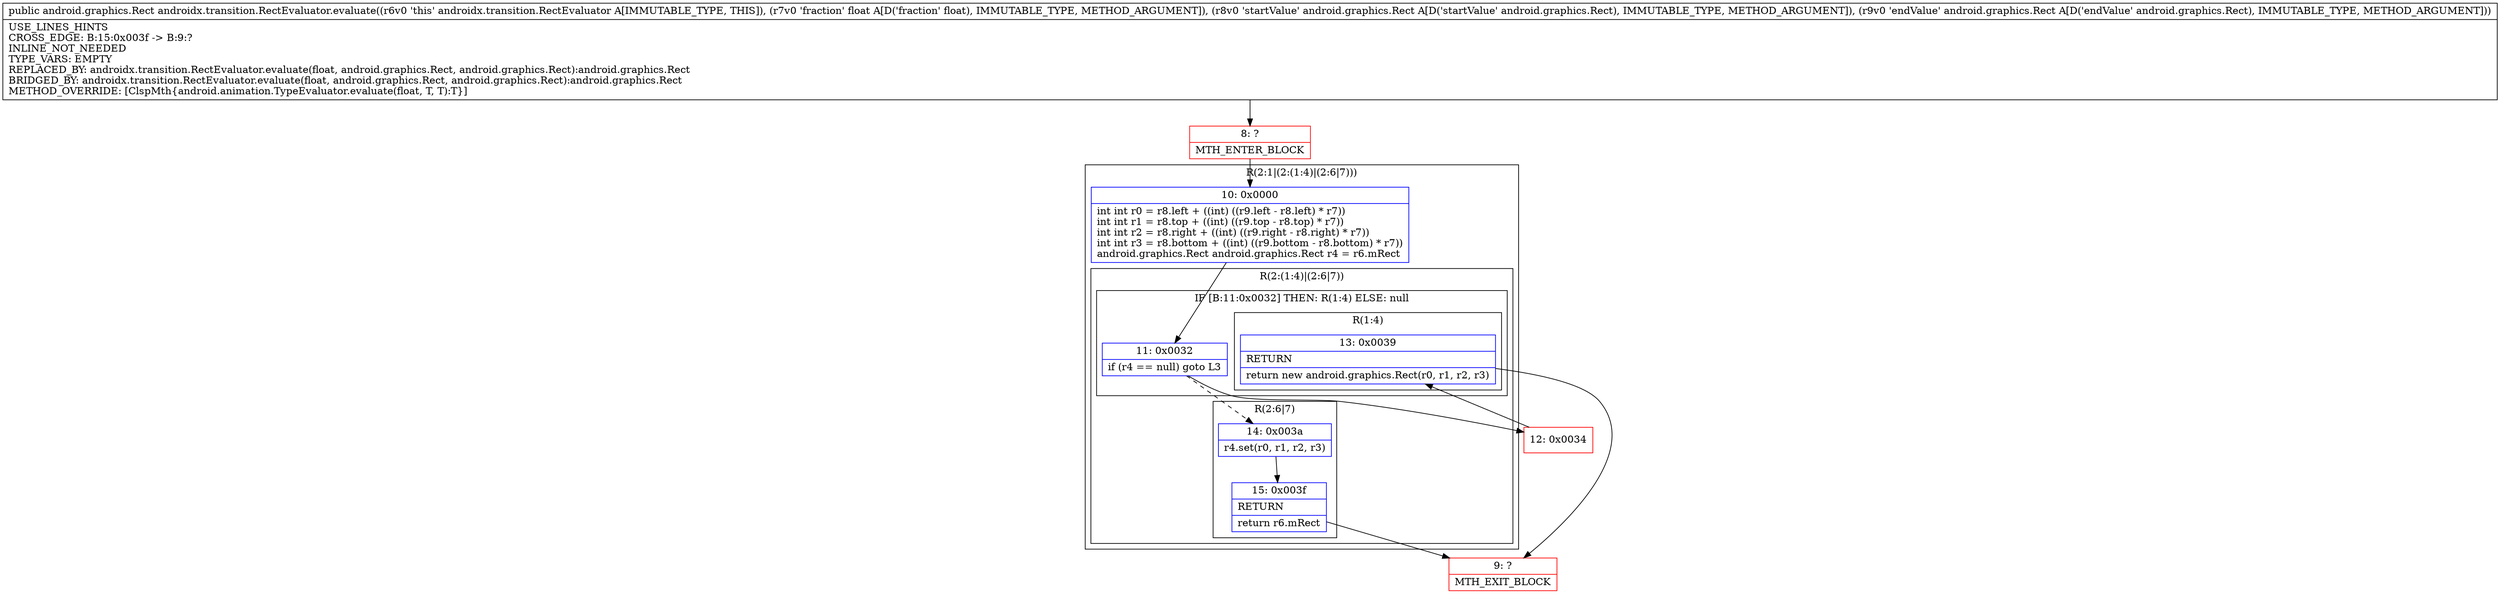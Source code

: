 digraph "CFG forandroidx.transition.RectEvaluator.evaluate(FLandroid\/graphics\/Rect;Landroid\/graphics\/Rect;)Landroid\/graphics\/Rect;" {
subgraph cluster_Region_435970635 {
label = "R(2:1|(2:(1:4)|(2:6|7)))";
node [shape=record,color=blue];
Node_10 [shape=record,label="{10\:\ 0x0000|int int r0 = r8.left + ((int) ((r9.left \- r8.left) * r7))\lint int r1 = r8.top + ((int) ((r9.top \- r8.top) * r7))\lint int r2 = r8.right + ((int) ((r9.right \- r8.right) * r7))\lint int r3 = r8.bottom + ((int) ((r9.bottom \- r8.bottom) * r7))\landroid.graphics.Rect android.graphics.Rect r4 = r6.mRect\l}"];
subgraph cluster_Region_906826847 {
label = "R(2:(1:4)|(2:6|7))";
node [shape=record,color=blue];
subgraph cluster_IfRegion_1228188758 {
label = "IF [B:11:0x0032] THEN: R(1:4) ELSE: null";
node [shape=record,color=blue];
Node_11 [shape=record,label="{11\:\ 0x0032|if (r4 == null) goto L3\l}"];
subgraph cluster_Region_1710880344 {
label = "R(1:4)";
node [shape=record,color=blue];
Node_13 [shape=record,label="{13\:\ 0x0039|RETURN\l|return new android.graphics.Rect(r0, r1, r2, r3)\l}"];
}
}
subgraph cluster_Region_743032993 {
label = "R(2:6|7)";
node [shape=record,color=blue];
Node_14 [shape=record,label="{14\:\ 0x003a|r4.set(r0, r1, r2, r3)\l}"];
Node_15 [shape=record,label="{15\:\ 0x003f|RETURN\l|return r6.mRect\l}"];
}
}
}
Node_8 [shape=record,color=red,label="{8\:\ ?|MTH_ENTER_BLOCK\l}"];
Node_12 [shape=record,color=red,label="{12\:\ 0x0034}"];
Node_9 [shape=record,color=red,label="{9\:\ ?|MTH_EXIT_BLOCK\l}"];
MethodNode[shape=record,label="{public android.graphics.Rect androidx.transition.RectEvaluator.evaluate((r6v0 'this' androidx.transition.RectEvaluator A[IMMUTABLE_TYPE, THIS]), (r7v0 'fraction' float A[D('fraction' float), IMMUTABLE_TYPE, METHOD_ARGUMENT]), (r8v0 'startValue' android.graphics.Rect A[D('startValue' android.graphics.Rect), IMMUTABLE_TYPE, METHOD_ARGUMENT]), (r9v0 'endValue' android.graphics.Rect A[D('endValue' android.graphics.Rect), IMMUTABLE_TYPE, METHOD_ARGUMENT]))  | USE_LINES_HINTS\lCROSS_EDGE: B:15:0x003f \-\> B:9:?\lINLINE_NOT_NEEDED\lTYPE_VARS: EMPTY\lREPLACED_BY: androidx.transition.RectEvaluator.evaluate(float, android.graphics.Rect, android.graphics.Rect):android.graphics.Rect\lBRIDGED_BY: androidx.transition.RectEvaluator.evaluate(float, android.graphics.Rect, android.graphics.Rect):android.graphics.Rect\lMETHOD_OVERRIDE: [ClspMth\{android.animation.TypeEvaluator.evaluate(float, T, T):T\}]\l}"];
MethodNode -> Node_8;Node_10 -> Node_11;
Node_11 -> Node_12;
Node_11 -> Node_14[style=dashed];
Node_13 -> Node_9;
Node_14 -> Node_15;
Node_15 -> Node_9;
Node_8 -> Node_10;
Node_12 -> Node_13;
}

